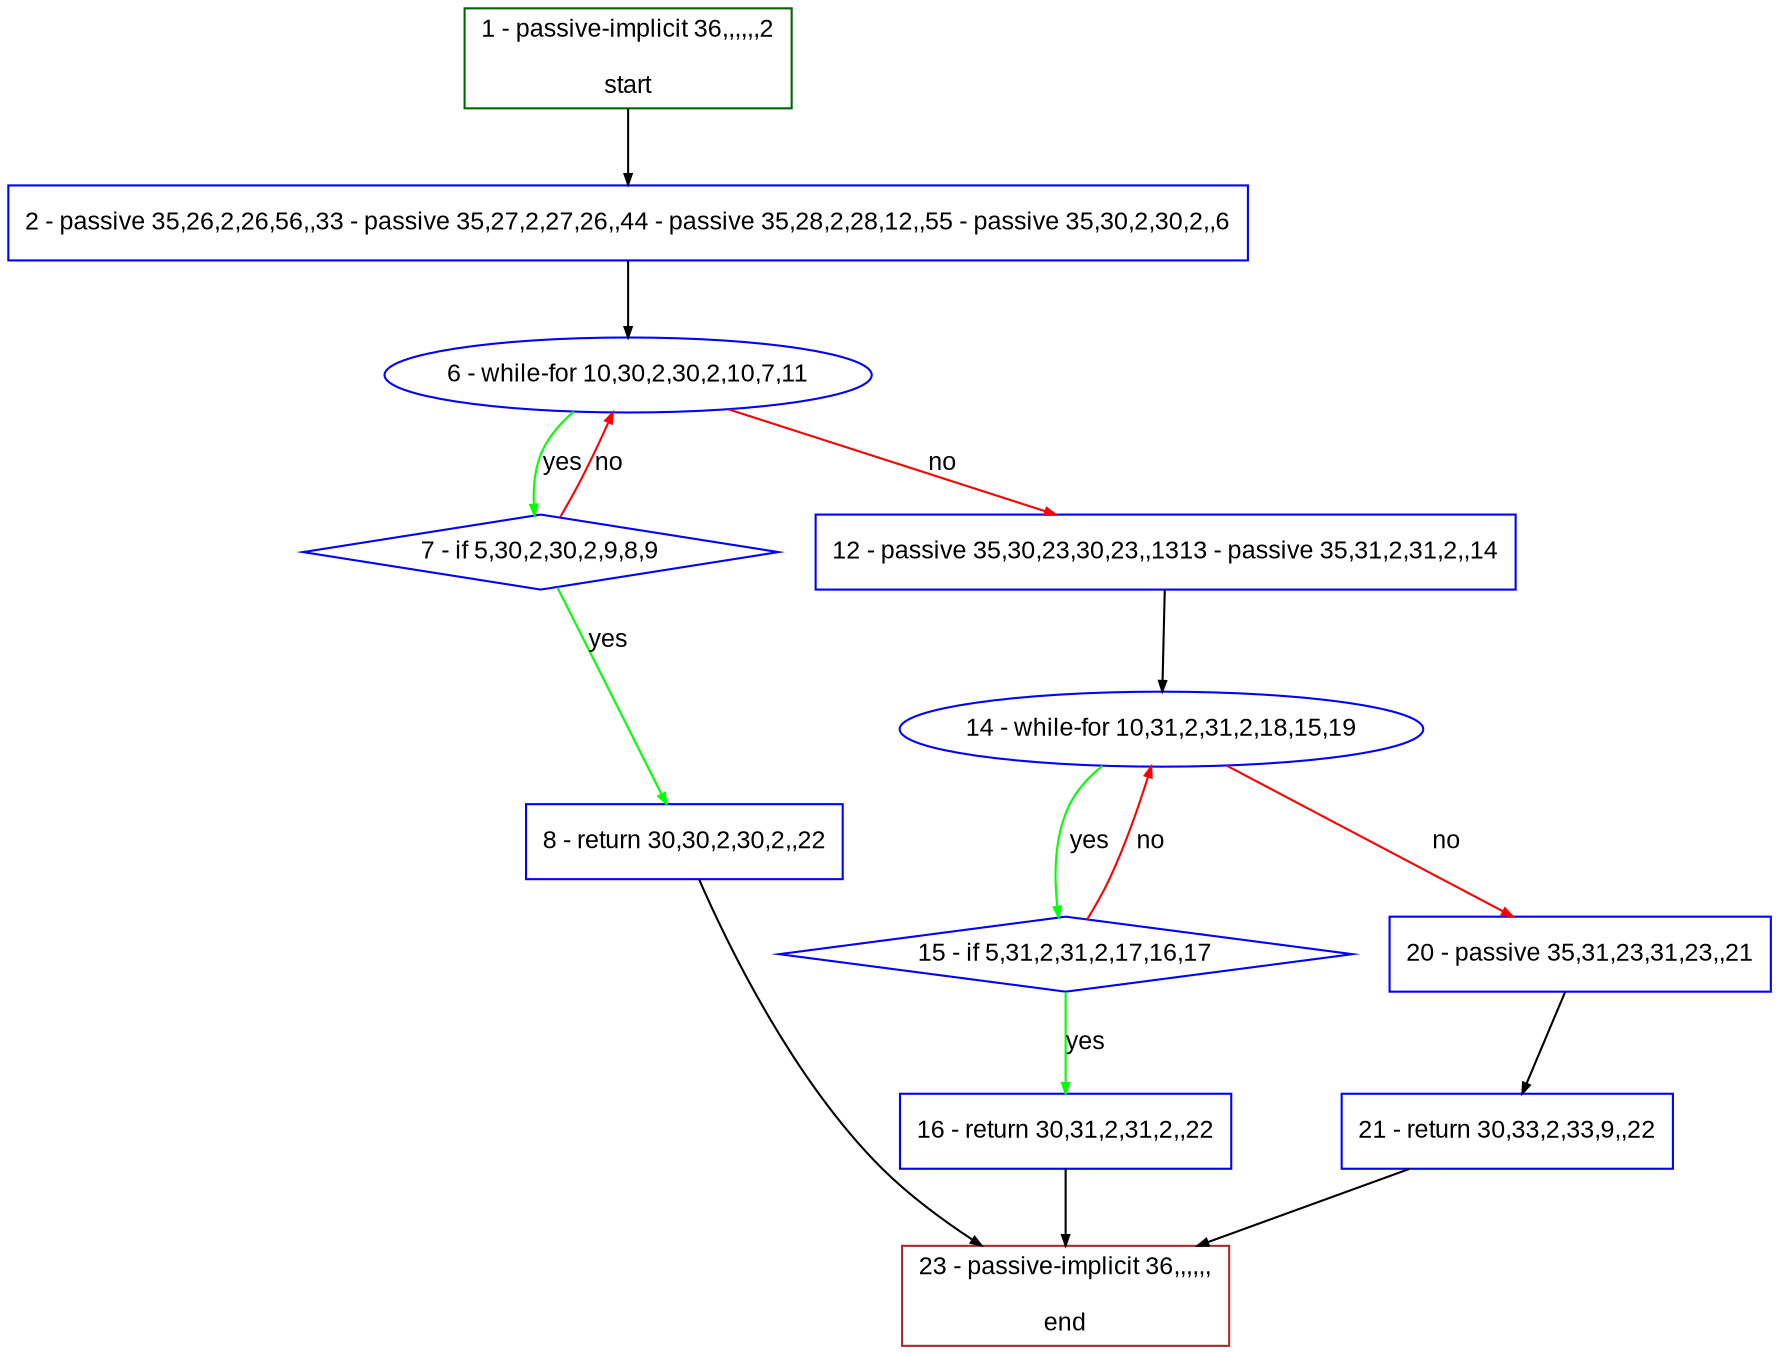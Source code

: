 digraph "" {
  graph [bgcolor="white", fillcolor="#FFFFCC", pack="true", packmode="clust", fontname="Arial", label="", fontsize="12", compound="true", style="rounded,filled"];
  node [node_initialized="no", fillcolor="white", fontname="Arial", label="", color="grey", fontsize="12", fixedsize="false", compound="true", shape="rectangle", style="filled"];
  edge [arrowtail="none", lhead="", fontcolor="black", fontname="Arial", label="", color="black", fontsize="12", arrowhead="normal", arrowsize="0.5", compound="true", ltail="", dir="forward"];
  __N1 [fillcolor="#ffffff", label="2 - passive 35,26,2,26,56,,33 - passive 35,27,2,27,26,,44 - passive 35,28,2,28,12,,55 - passive 35,30,2,30,2,,6", color="#0000ff", shape="box", style="filled"];
  __N2 [fillcolor="#ffffff", label="1 - passive-implicit 36,,,,,,2\n\nstart", color="#006400", shape="box", style="filled"];
  __N3 [fillcolor="#ffffff", label="6 - while-for 10,30,2,30,2,10,7,11", color="#0000ff", shape="oval", style="filled"];
  __N4 [fillcolor="#ffffff", label="7 - if 5,30,2,30,2,9,8,9", color="#0000ff", shape="diamond", style="filled"];
  __N5 [fillcolor="#ffffff", label="12 - passive 35,30,23,30,23,,1313 - passive 35,31,2,31,2,,14", color="#0000ff", shape="box", style="filled"];
  __N6 [fillcolor="#ffffff", label="8 - return 30,30,2,30,2,,22", color="#0000ff", shape="box", style="filled"];
  __N7 [fillcolor="#ffffff", label="23 - passive-implicit 36,,,,,,\n\nend", color="#a52a2a", shape="box", style="filled"];
  __N8 [fillcolor="#ffffff", label="14 - while-for 10,31,2,31,2,18,15,19", color="#0000ff", shape="oval", style="filled"];
  __N9 [fillcolor="#ffffff", label="15 - if 5,31,2,31,2,17,16,17", color="#0000ff", shape="diamond", style="filled"];
  __N10 [fillcolor="#ffffff", label="20 - passive 35,31,23,31,23,,21", color="#0000ff", shape="box", style="filled"];
  __N11 [fillcolor="#ffffff", label="16 - return 30,31,2,31,2,,22", color="#0000ff", shape="box", style="filled"];
  __N12 [fillcolor="#ffffff", label="21 - return 30,33,2,33,9,,22", color="#0000ff", shape="box", style="filled"];
  __N2 -> __N1 [arrowtail="none", color="#000000", label="", arrowhead="normal", dir="forward"];
  __N1 -> __N3 [arrowtail="none", color="#000000", label="", arrowhead="normal", dir="forward"];
  __N3 -> __N4 [arrowtail="none", color="#00ff00", label="yes", arrowhead="normal", dir="forward"];
  __N4 -> __N3 [arrowtail="none", color="#ff0000", label="no", arrowhead="normal", dir="forward"];
  __N3 -> __N5 [arrowtail="none", color="#ff0000", label="no", arrowhead="normal", dir="forward"];
  __N4 -> __N6 [arrowtail="none", color="#00ff00", label="yes", arrowhead="normal", dir="forward"];
  __N6 -> __N7 [arrowtail="none", color="#000000", label="", arrowhead="normal", dir="forward"];
  __N5 -> __N8 [arrowtail="none", color="#000000", label="", arrowhead="normal", dir="forward"];
  __N8 -> __N9 [arrowtail="none", color="#00ff00", label="yes", arrowhead="normal", dir="forward"];
  __N9 -> __N8 [arrowtail="none", color="#ff0000", label="no", arrowhead="normal", dir="forward"];
  __N8 -> __N10 [arrowtail="none", color="#ff0000", label="no", arrowhead="normal", dir="forward"];
  __N9 -> __N11 [arrowtail="none", color="#00ff00", label="yes", arrowhead="normal", dir="forward"];
  __N11 -> __N7 [arrowtail="none", color="#000000", label="", arrowhead="normal", dir="forward"];
  __N10 -> __N12 [arrowtail="none", color="#000000", label="", arrowhead="normal", dir="forward"];
  __N12 -> __N7 [arrowtail="none", color="#000000", label="", arrowhead="normal", dir="forward"];
}

